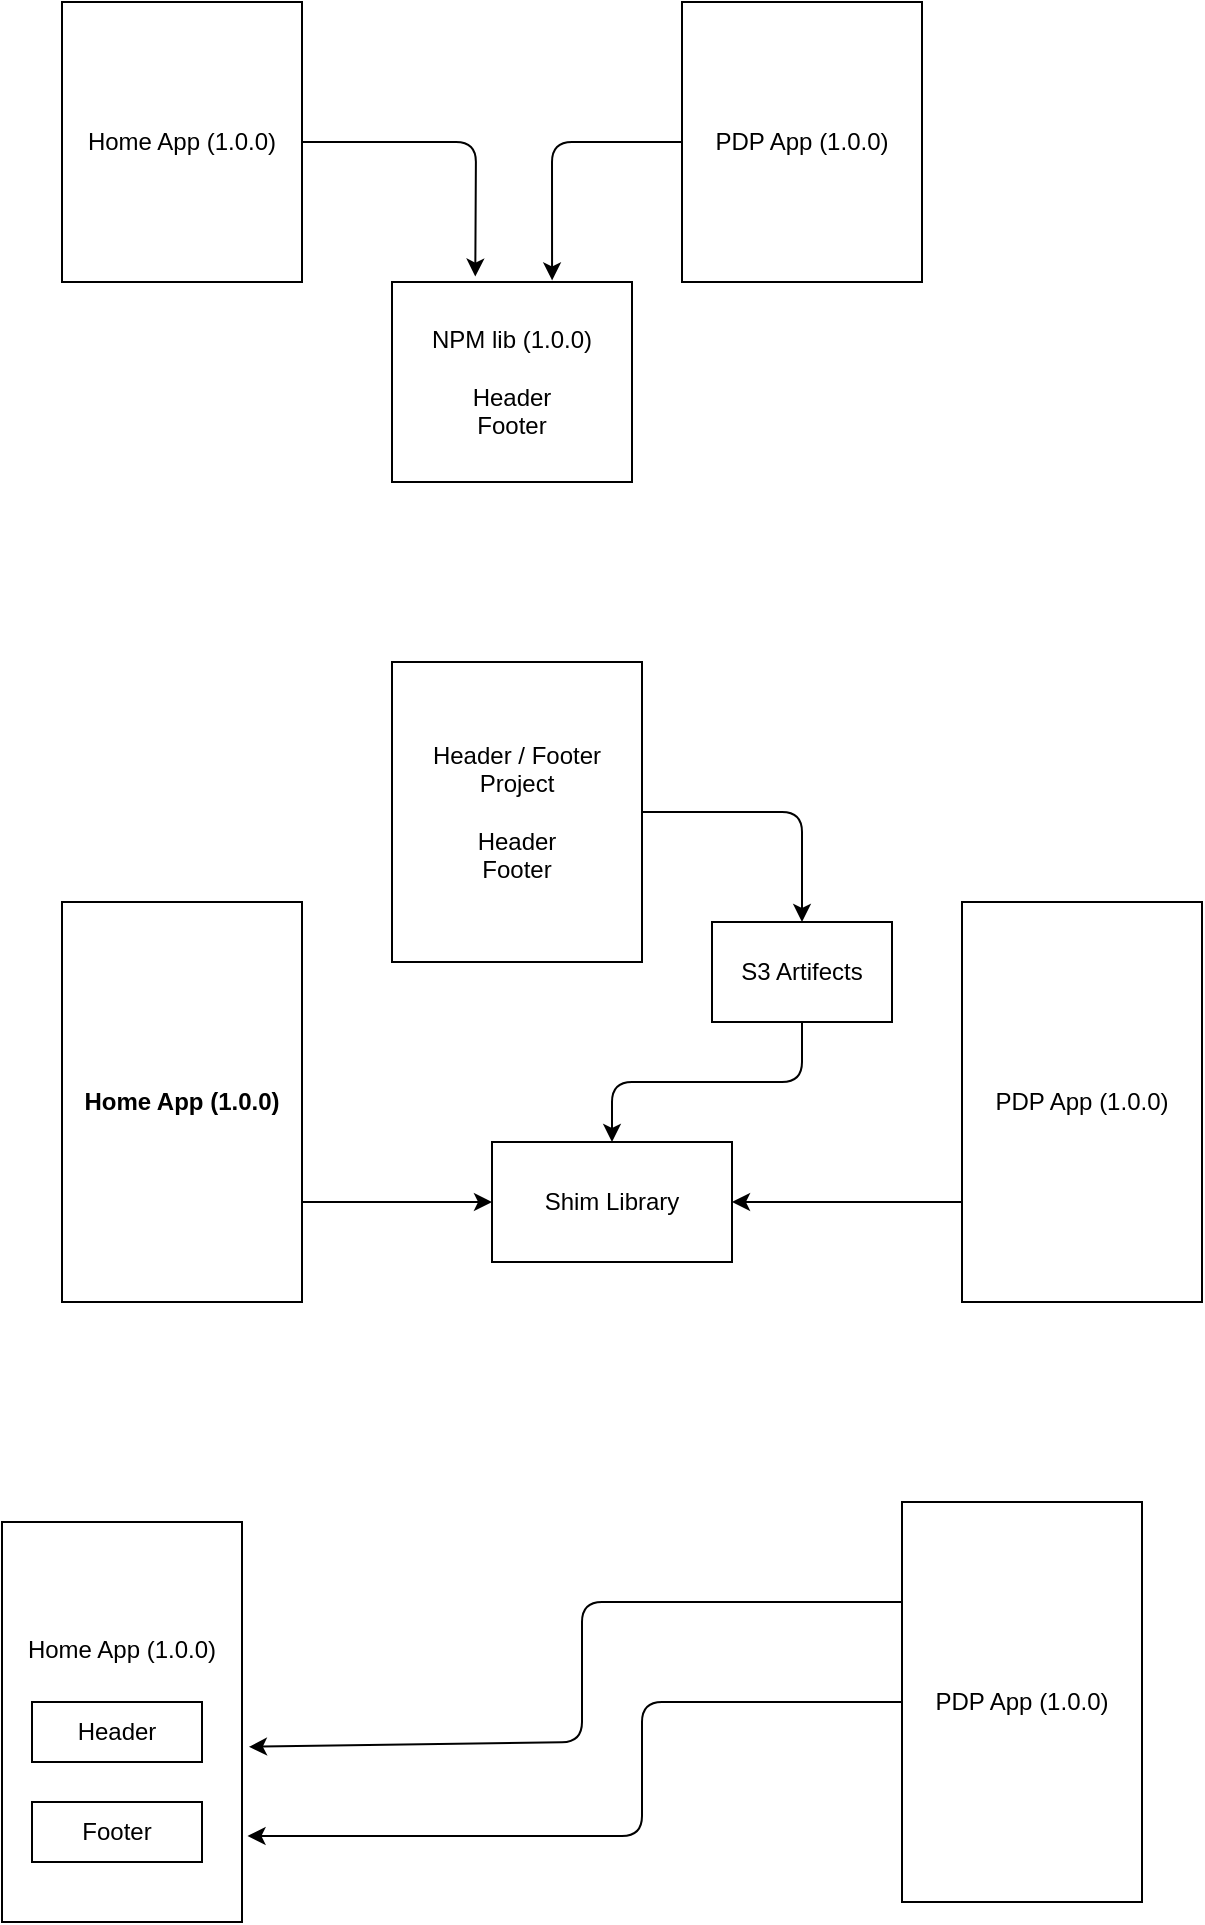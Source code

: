 <mxfile>
    <diagram id="nmwO2ZG60T5W1AeL5f9_" name="Page-1">
        <mxGraphModel dx="871" dy="535" grid="1" gridSize="10" guides="1" tooltips="1" connect="1" arrows="1" fold="1" page="1" pageScale="1" pageWidth="850" pageHeight="1100" math="0" shadow="0">
            <root>
                <mxCell id="0"/>
                <mxCell id="1" parent="0"/>
                <mxCell id="2" value="Home App (1.0.0)" style="whiteSpace=wrap;html=1;" vertex="1" parent="1">
                    <mxGeometry x="150" y="50" width="120" height="140" as="geometry"/>
                </mxCell>
                <mxCell id="10" style="edgeStyle=none;html=1;exitX=0;exitY=0.5;exitDx=0;exitDy=0;entryX=0.667;entryY=-0.008;entryDx=0;entryDy=0;entryPerimeter=0;" edge="1" parent="1" source="3" target="4">
                    <mxGeometry relative="1" as="geometry">
                        <mxPoint x="380" y="240" as="targetPoint"/>
                        <Array as="points">
                            <mxPoint x="395" y="120"/>
                        </Array>
                    </mxGeometry>
                </mxCell>
                <mxCell id="3" value="PDP App (1.0.0)" style="whiteSpace=wrap;html=1;" vertex="1" parent="1">
                    <mxGeometry x="460" y="50" width="120" height="140" as="geometry"/>
                </mxCell>
                <mxCell id="4" value="NPM lib (1.0.0)&lt;br&gt;&lt;br&gt;Header&lt;br&gt;Footer" style="whiteSpace=wrap;html=1;" vertex="1" parent="1">
                    <mxGeometry x="315" y="190" width="120" height="100" as="geometry"/>
                </mxCell>
                <mxCell id="7" value="" style="edgeStyle=none;orthogonalLoop=1;jettySize=auto;html=1;exitX=1;exitY=0.5;exitDx=0;exitDy=0;entryX=0.347;entryY=-0.027;entryDx=0;entryDy=0;entryPerimeter=0;" edge="1" parent="1" source="2" target="4">
                    <mxGeometry width="80" relative="1" as="geometry">
                        <mxPoint x="271.56" y="167.4" as="sourcePoint"/>
                        <mxPoint x="351.64" y="275.41" as="targetPoint"/>
                        <Array as="points">
                            <mxPoint x="357" y="120"/>
                        </Array>
                    </mxGeometry>
                </mxCell>
                <mxCell id="21" style="edgeStyle=none;html=1;exitX=1;exitY=0.75;exitDx=0;exitDy=0;entryX=0;entryY=0.5;entryDx=0;entryDy=0;" edge="1" parent="1" source="13" target="18">
                    <mxGeometry relative="1" as="geometry"/>
                </mxCell>
                <mxCell id="13" value="Home App (1.0.0)" style="whiteSpace=wrap;html=1;fontStyle=1" vertex="1" parent="1">
                    <mxGeometry x="150" y="500" width="120" height="200" as="geometry"/>
                </mxCell>
                <mxCell id="20" style="edgeStyle=none;html=1;exitX=0;exitY=0.75;exitDx=0;exitDy=0;" edge="1" parent="1" source="14" target="18">
                    <mxGeometry relative="1" as="geometry"/>
                </mxCell>
                <mxCell id="14" value="PDP App (1.0.0)" style="whiteSpace=wrap;html=1;" vertex="1" parent="1">
                    <mxGeometry x="600" y="500" width="120" height="200" as="geometry"/>
                </mxCell>
                <mxCell id="16" style="edgeStyle=none;html=1;exitX=1;exitY=0.5;exitDx=0;exitDy=0;" edge="1" parent="1" source="15">
                    <mxGeometry relative="1" as="geometry">
                        <mxPoint x="520" y="510" as="targetPoint"/>
                        <Array as="points">
                            <mxPoint x="520" y="455"/>
                        </Array>
                    </mxGeometry>
                </mxCell>
                <mxCell id="15" value="Header / Footer&lt;br&gt;Project&lt;br&gt;&lt;br&gt;Header&lt;br&gt;Footer" style="whiteSpace=wrap;html=1;" vertex="1" parent="1">
                    <mxGeometry x="315" y="380" width="125" height="150" as="geometry"/>
                </mxCell>
                <mxCell id="19" style="edgeStyle=none;html=1;exitX=0.5;exitY=1;exitDx=0;exitDy=0;entryX=0.5;entryY=0;entryDx=0;entryDy=0;" edge="1" parent="1" source="17" target="18">
                    <mxGeometry relative="1" as="geometry">
                        <mxPoint x="440" y="590" as="targetPoint"/>
                        <Array as="points">
                            <mxPoint x="520" y="590"/>
                            <mxPoint x="425" y="590"/>
                        </Array>
                    </mxGeometry>
                </mxCell>
                <mxCell id="17" value="S3 Artifects" style="whiteSpace=wrap;html=1;" vertex="1" parent="1">
                    <mxGeometry x="475" y="510" width="90" height="50" as="geometry"/>
                </mxCell>
                <mxCell id="18" value="Shim Library" style="whiteSpace=wrap;html=1;" vertex="1" parent="1">
                    <mxGeometry x="365" y="620" width="120" height="60" as="geometry"/>
                </mxCell>
                <mxCell id="23" value="Home App (1.0.0)&lt;br&gt;&lt;br&gt;&lt;br&gt;&lt;br&gt;&lt;br&gt;&lt;br&gt;" style="whiteSpace=wrap;html=1;" vertex="1" parent="1">
                    <mxGeometry x="120" y="810" width="120" height="200" as="geometry"/>
                </mxCell>
                <mxCell id="24" value="Header" style="whiteSpace=wrap;html=1;" vertex="1" parent="1">
                    <mxGeometry x="135" y="900" width="85" height="30" as="geometry"/>
                </mxCell>
                <mxCell id="25" value="Footer" style="whiteSpace=wrap;html=1;" vertex="1" parent="1">
                    <mxGeometry x="135" y="950" width="85" height="30" as="geometry"/>
                </mxCell>
                <mxCell id="27" style="edgeStyle=none;html=1;exitX=0;exitY=0.25;exitDx=0;exitDy=0;entryX=1.029;entryY=0.562;entryDx=0;entryDy=0;entryPerimeter=0;" edge="1" parent="1" source="26" target="23">
                    <mxGeometry relative="1" as="geometry">
                        <mxPoint x="360" y="850.217" as="targetPoint"/>
                        <Array as="points">
                            <mxPoint x="410" y="850"/>
                            <mxPoint x="410" y="920"/>
                        </Array>
                    </mxGeometry>
                </mxCell>
                <mxCell id="30" style="edgeStyle=none;html=1;exitX=0;exitY=0.5;exitDx=0;exitDy=0;entryX=1.023;entryY=0.785;entryDx=0;entryDy=0;entryPerimeter=0;" edge="1" parent="1" source="26" target="23">
                    <mxGeometry relative="1" as="geometry">
                        <mxPoint x="440" y="899.783" as="targetPoint"/>
                        <Array as="points">
                            <mxPoint x="440" y="900"/>
                            <mxPoint x="440" y="967"/>
                        </Array>
                    </mxGeometry>
                </mxCell>
                <mxCell id="26" value="PDP App (1.0.0)" style="whiteSpace=wrap;html=1;" vertex="1" parent="1">
                    <mxGeometry x="570" y="800" width="120" height="200" as="geometry"/>
                </mxCell>
            </root>
        </mxGraphModel>
    </diagram>
</mxfile>